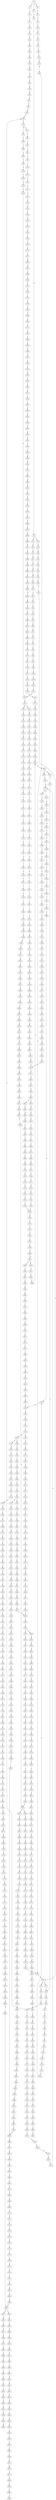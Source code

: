 strict digraph  {
	S0 -> S1 [ label = T ];
	S0 -> S2 [ label = C ];
	S0 -> S3 [ label = G ];
	S1 -> S4 [ label = C ];
	S2 -> S5 [ label = C ];
	S3 -> S6 [ label = C ];
	S4 -> S7 [ label = G ];
	S5 -> S8 [ label = G ];
	S6 -> S9 [ label = G ];
	S7 -> S10 [ label = T ];
	S8 -> S11 [ label = C ];
	S8 -> S12 [ label = T ];
	S9 -> S13 [ label = C ];
	S10 -> S14 [ label = A ];
	S11 -> S15 [ label = A ];
	S12 -> S16 [ label = A ];
	S13 -> S17 [ label = A ];
	S14 -> S18 [ label = C ];
	S15 -> S19 [ label = C ];
	S16 -> S20 [ label = C ];
	S17 -> S21 [ label = C ];
	S18 -> S22 [ label = T ];
	S19 -> S23 [ label = G ];
	S20 -> S24 [ label = G ];
	S21 -> S25 [ label = G ];
	S22 -> S26 [ label = T ];
	S23 -> S27 [ label = T ];
	S24 -> S28 [ label = T ];
	S25 -> S29 [ label = T ];
	S26 -> S30 [ label = C ];
	S27 -> S31 [ label = C ];
	S28 -> S32 [ label = C ];
	S29 -> S33 [ label = C ];
	S30 -> S34 [ label = A ];
	S31 -> S35 [ label = G ];
	S32 -> S36 [ label = C ];
	S33 -> S37 [ label = C ];
	S34 -> S38 [ label = A ];
	S35 -> S39 [ label = A ];
	S36 -> S40 [ label = A ];
	S37 -> S41 [ label = A ];
	S38 -> S42 [ label = G ];
	S39 -> S43 [ label = G ];
	S40 -> S44 [ label = G ];
	S41 -> S45 [ label = G ];
	S42 -> S46 [ label = C ];
	S43 -> S47 [ label = C ];
	S44 -> S48 [ label = C ];
	S45 -> S48 [ label = C ];
	S46 -> S49 [ label = G ];
	S47 -> S50 [ label = G ];
	S48 -> S51 [ label = T ];
	S48 -> S52 [ label = G ];
	S49 -> S53 [ label = A ];
	S50 -> S54 [ label = A ];
	S51 -> S55 [ label = T ];
	S52 -> S56 [ label = A ];
	S53 -> S57 [ label = G ];
	S54 -> S58 [ label = G ];
	S55 -> S59 [ label = C ];
	S56 -> S60 [ label = G ];
	S57 -> S61 [ label = T ];
	S58 -> S62 [ label = T ];
	S59 -> S63 [ label = A ];
	S60 -> S64 [ label = T ];
	S61 -> S65 [ label = C ];
	S62 -> S66 [ label = C ];
	S63 -> S67 [ label = C ];
	S64 -> S68 [ label = C ];
	S65 -> S69 [ label = C ];
	S66 -> S70 [ label = G ];
	S67 -> S71 [ label = G ];
	S68 -> S69 [ label = C ];
	S68 -> S72 [ label = T ];
	S69 -> S73 [ label = C ];
	S70 -> S74 [ label = A ];
	S71 -> S75 [ label = C ];
	S72 -> S76 [ label = C ];
	S73 -> S77 [ label = T ];
	S73 -> S78 [ label = G ];
	S74 -> S79 [ label = A ];
	S75 -> S80 [ label = C ];
	S76 -> S81 [ label = G ];
	S77 -> S82 [ label = C ];
	S78 -> S83 [ label = C ];
	S79 -> S84 [ label = C ];
	S80 -> S85 [ label = C ];
	S81 -> S86 [ label = T ];
	S82 -> S87 [ label = C ];
	S83 -> S88 [ label = C ];
	S84 -> S89 [ label = C ];
	S85 -> S90 [ label = T ];
	S86 -> S91 [ label = C ];
	S87 -> S92 [ label = G ];
	S88 -> S93 [ label = T ];
	S89 -> S94 [ label = T ];
	S90 -> S95 [ label = T ];
	S91 -> S96 [ label = T ];
	S92 -> S97 [ label = G ];
	S93 -> S98 [ label = G ];
	S94 -> S99 [ label = G ];
	S95 -> S100 [ label = C ];
	S96 -> S101 [ label = G ];
	S97 -> S102 [ label = T ];
	S98 -> S103 [ label = T ];
	S99 -> S104 [ label = T ];
	S100 -> S105 [ label = A ];
	S101 -> S106 [ label = T ];
	S102 -> S107 [ label = C ];
	S103 -> S108 [ label = C ];
	S104 -> S109 [ label = C ];
	S105 -> S110 [ label = T ];
	S106 -> S111 [ label = T ];
	S107 -> S112 [ label = T ];
	S108 -> S113 [ label = G ];
	S109 -> S114 [ label = G ];
	S110 -> S115 [ label = C ];
	S111 -> S116 [ label = C ];
	S112 -> S117 [ label = G ];
	S113 -> S118 [ label = C ];
	S114 -> S119 [ label = C ];
	S115 -> S120 [ label = C ];
	S116 -> S121 [ label = C ];
	S117 -> S122 [ label = G ];
	S118 -> S123 [ label = G ];
	S119 -> S123 [ label = G ];
	S120 -> S124 [ label = A ];
	S121 -> S125 [ label = G ];
	S122 -> S126 [ label = A ];
	S123 -> S127 [ label = C ];
	S124 -> S128 [ label = G ];
	S125 -> S129 [ label = T ];
	S126 -> S130 [ label = G ];
	S127 -> S131 [ label = G ];
	S127 -> S132 [ label = A ];
	S128 -> S133 [ label = A ];
	S129 -> S134 [ label = G ];
	S130 -> S135 [ label = G ];
	S131 -> S136 [ label = A ];
	S132 -> S137 [ label = A ];
	S133 -> S138 [ label = A ];
	S134 -> S139 [ label = G ];
	S135 -> S140 [ label = G ];
	S136 -> S141 [ label = G ];
	S137 -> S142 [ label = C ];
	S138 -> S143 [ label = C ];
	S139 -> S144 [ label = C ];
	S140 -> S145 [ label = T ];
	S141 -> S146 [ label = C ];
	S142 -> S147 [ label = C ];
	S143 -> S148 [ label = C ];
	S144 -> S149 [ label = C ];
	S145 -> S150 [ label = G ];
	S146 -> S151 [ label = A ];
	S147 -> S152 [ label = C ];
	S148 -> S153 [ label = A ];
	S148 -> S154 [ label = G ];
	S149 -> S155 [ label = C ];
	S150 -> S156 [ label = T ];
	S151 -> S157 [ label = G ];
	S152 -> S158 [ label = G ];
	S153 -> S159 [ label = G ];
	S153 -> S160 [ label = C ];
	S154 -> S161 [ label = G ];
	S155 -> S162 [ label = G ];
	S156 -> S163 [ label = T ];
	S157 -> S164 [ label = T ];
	S158 -> S165 [ label = T ];
	S159 -> S166 [ label = A ];
	S160 -> S167 [ label = C ];
	S161 -> S168 [ label = A ];
	S162 -> S169 [ label = T ];
	S163 -> S170 [ label = C ];
	S164 -> S171 [ label = G ];
	S165 -> S172 [ label = A ];
	S166 -> S173 [ label = C ];
	S167 -> S174 [ label = A ];
	S168 -> S175 [ label = C ];
	S169 -> S176 [ label = C ];
	S170 -> S177 [ label = C ];
	S171 -> S178 [ label = C ];
	S172 -> S179 [ label = C ];
	S173 -> S180 [ label = T ];
	S174 -> S181 [ label = C ];
	S175 -> S182 [ label = G ];
	S176 -> S183 [ label = C ];
	S177 -> S184 [ label = A ];
	S178 -> S185 [ label = A ];
	S179 -> S186 [ label = A ];
	S180 -> S187 [ label = C ];
	S181 -> S188 [ label = C ];
	S182 -> S189 [ label = C ];
	S183 -> S190 [ label = A ];
	S184 -> S191 [ label = G ];
	S185 -> S192 [ label = A ];
	S186 -> S193 [ label = G ];
	S187 -> S194 [ label = C ];
	S188 -> S195 [ label = C ];
	S189 -> S196 [ label = C ];
	S190 -> S197 [ label = G ];
	S191 -> S198 [ label = C ];
	S192 -> S199 [ label = C ];
	S193 -> S200 [ label = C ];
	S194 -> S201 [ label = C ];
	S195 -> S202 [ label = C ];
	S196 -> S203 [ label = C ];
	S197 -> S204 [ label = T ];
	S198 -> S205 [ label = A ];
	S199 -> S206 [ label = A ];
	S200 -> S207 [ label = A ];
	S201 -> S208 [ label = A ];
	S202 -> S209 [ label = T ];
	S203 -> S210 [ label = A ];
	S204 -> S211 [ label = A ];
	S205 -> S212 [ label = G ];
	S206 -> S213 [ label = G ];
	S207 -> S214 [ label = G ];
	S208 -> S215 [ label = T ];
	S209 -> S216 [ label = T ];
	S210 -> S217 [ label = T ];
	S211 -> S218 [ label = G ];
	S212 -> S219 [ label = A ];
	S213 -> S220 [ label = C ];
	S214 -> S221 [ label = G ];
	S215 -> S222 [ label = C ];
	S216 -> S223 [ label = C ];
	S217 -> S224 [ label = C ];
	S218 -> S225 [ label = G ];
	S218 -> S226 [ label = C ];
	S219 -> S227 [ label = T ];
	S220 -> S228 [ label = T ];
	S221 -> S229 [ label = T ];
	S222 -> S230 [ label = T ];
	S223 -> S231 [ label = C ];
	S223 -> S232 [ label = G ];
	S224 -> S233 [ label = G ];
	S225 -> S234 [ label = G ];
	S226 -> S235 [ label = T ];
	S227 -> S236 [ label = A ];
	S228 -> S237 [ label = A ];
	S229 -> S238 [ label = G ];
	S230 -> S239 [ label = G ];
	S231 -> S240 [ label = T ];
	S232 -> S241 [ label = A ];
	S233 -> S242 [ label = T ];
	S234 -> S243 [ label = T ];
	S235 -> S244 [ label = C ];
	S236 -> S245 [ label = A ];
	S237 -> S246 [ label = C ];
	S238 -> S247 [ label = C ];
	S239 -> S248 [ label = C ];
	S240 -> S249 [ label = G ];
	S241 -> S250 [ label = T ];
	S242 -> S251 [ label = C ];
	S243 -> S252 [ label = C ];
	S244 -> S253 [ label = C ];
	S245 -> S254 [ label = A ];
	S246 -> S255 [ label = G ];
	S247 -> S256 [ label = A ];
	S248 -> S257 [ label = C ];
	S249 -> S258 [ label = T ];
	S250 -> S259 [ label = C ];
	S251 -> S260 [ label = C ];
	S252 -> S261 [ label = A ];
	S253 -> S262 [ label = A ];
	S254 -> S263 [ label = A ];
	S255 -> S264 [ label = A ];
	S256 -> S265 [ label = C ];
	S257 -> S266 [ label = A ];
	S258 -> S267 [ label = C ];
	S259 -> S268 [ label = G ];
	S260 -> S269 [ label = T ];
	S261 -> S270 [ label = C ];
	S262 -> S271 [ label = C ];
	S263 -> S272 [ label = A ];
	S264 -> S273 [ label = G ];
	S265 -> S274 [ label = G ];
	S266 -> S275 [ label = G ];
	S267 -> S276 [ label = C ];
	S268 -> S277 [ label = T ];
	S269 -> S278 [ label = C ];
	S270 -> S279 [ label = T ];
	S271 -> S280 [ label = C ];
	S272 -> S281 [ label = C ];
	S273 -> S282 [ label = A ];
	S274 -> S283 [ label = C ];
	S275 -> S284 [ label = T ];
	S276 -> S285 [ label = T ];
	S277 -> S286 [ label = T ];
	S278 -> S287 [ label = T ];
	S279 -> S288 [ label = C ];
	S280 -> S289 [ label = G ];
	S281 -> S290 [ label = T ];
	S282 -> S291 [ label = A ];
	S283 -> S292 [ label = G ];
	S284 -> S293 [ label = C ];
	S285 -> S294 [ label = T ];
	S286 -> S295 [ label = T ];
	S287 -> S296 [ label = T ];
	S288 -> S297 [ label = G ];
	S289 -> S298 [ label = G ];
	S290 -> S299 [ label = T ];
	S291 -> S300 [ label = C ];
	S292 -> S301 [ label = G ];
	S293 -> S302 [ label = G ];
	S294 -> S303 [ label = G ];
	S295 -> S304 [ label = G ];
	S296 -> S305 [ label = C ];
	S297 -> S306 [ label = C ];
	S298 -> S307 [ label = A ];
	S299 -> S308 [ label = T ];
	S300 -> S309 [ label = T ];
	S301 -> S310 [ label = T ];
	S302 -> S311 [ label = T ];
	S303 -> S312 [ label = T ];
	S304 -> S313 [ label = T ];
	S305 -> S314 [ label = T ];
	S306 -> S315 [ label = T ];
	S307 -> S316 [ label = C ];
	S308 -> S317 [ label = G ];
	S309 -> S318 [ label = G ];
	S310 -> S319 [ label = G ];
	S311 -> S320 [ label = A ];
	S312 -> S321 [ label = A ];
	S313 -> S322 [ label = A ];
	S314 -> S323 [ label = C ];
	S315 -> S324 [ label = T ];
	S316 -> S325 [ label = G ];
	S317 -> S326 [ label = C ];
	S318 -> S327 [ label = G ];
	S319 -> S328 [ label = C ];
	S320 -> S329 [ label = A ];
	S321 -> S330 [ label = G ];
	S322 -> S331 [ label = G ];
	S323 -> S332 [ label = G ];
	S324 -> S333 [ label = C ];
	S325 -> S334 [ label = T ];
	S326 -> S335 [ label = C ];
	S327 -> S336 [ label = C ];
	S328 -> S337 [ label = C ];
	S329 -> S338 [ label = G ];
	S330 -> S339 [ label = G ];
	S331 -> S340 [ label = G ];
	S332 -> S341 [ label = G ];
	S333 -> S342 [ label = A ];
	S334 -> S343 [ label = C ];
	S335 -> S344 [ label = G ];
	S336 -> S345 [ label = G ];
	S337 -> S346 [ label = G ];
	S338 -> S347 [ label = A ];
	S339 -> S348 [ label = A ];
	S340 -> S349 [ label = A ];
	S341 -> S350 [ label = A ];
	S342 -> S351 [ label = T ];
	S343 -> S352 [ label = G ];
	S344 -> S353 [ label = T ];
	S345 -> S354 [ label = C ];
	S346 -> S355 [ label = C ];
	S347 -> S356 [ label = C ];
	S348 -> S357 [ label = G ];
	S349 -> S358 [ label = A ];
	S350 -> S359 [ label = G ];
	S351 -> S360 [ label = C ];
	S352 -> S361 [ label = T ];
	S353 -> S362 [ label = A ];
	S354 -> S363 [ label = A ];
	S355 -> S364 [ label = A ];
	S356 -> S365 [ label = G ];
	S357 -> S366 [ label = A ];
	S358 -> S367 [ label = A ];
	S359 -> S368 [ label = A ];
	S360 -> S369 [ label = C ];
	S361 -> S370 [ label = G ];
	S362 -> S371 [ label = G ];
	S363 -> S372 [ label = G ];
	S364 -> S373 [ label = A ];
	S365 -> S374 [ label = G ];
	S366 -> S375 [ label = G ];
	S367 -> S376 [ label = G ];
	S368 -> S377 [ label = G ];
	S369 -> S124 [ label = A ];
	S370 -> S378 [ label = A ];
	S371 -> S379 [ label = C ];
	S372 -> S380 [ label = C ];
	S373 -> S381 [ label = C ];
	S374 -> S382 [ label = C ];
	S375 -> S383 [ label = G ];
	S376 -> S384 [ label = G ];
	S377 -> S385 [ label = G ];
	S378 -> S386 [ label = C ];
	S379 -> S387 [ label = C ];
	S380 -> S388 [ label = G ];
	S381 -> S389 [ label = C ];
	S382 -> S390 [ label = T ];
	S383 -> S391 [ label = T ];
	S384 -> S392 [ label = T ];
	S385 -> S393 [ label = T ];
	S386 -> S394 [ label = C ];
	S387 -> S395 [ label = G ];
	S388 -> S396 [ label = G ];
	S389 -> S397 [ label = A ];
	S390 -> S398 [ label = C ];
	S391 -> S399 [ label = C ];
	S392 -> S400 [ label = C ];
	S393 -> S399 [ label = C ];
	S394 -> S401 [ label = G ];
	S395 -> S402 [ label = G ];
	S396 -> S403 [ label = G ];
	S397 -> S404 [ label = G ];
	S398 -> S405 [ label = T ];
	S399 -> S406 [ label = C ];
	S400 -> S407 [ label = C ];
	S401 -> S408 [ label = G ];
	S402 -> S409 [ label = T ];
	S403 -> S410 [ label = T ];
	S404 -> S411 [ label = T ];
	S405 -> S412 [ label = C ];
	S406 -> S413 [ label = C ];
	S407 -> S414 [ label = C ];
	S408 -> S415 [ label = T ];
	S409 -> S416 [ label = G ];
	S410 -> S417 [ label = G ];
	S411 -> S418 [ label = C ];
	S412 -> S419 [ label = G ];
	S413 -> S420 [ label = A ];
	S413 -> S421 [ label = G ];
	S414 -> S422 [ label = G ];
	S415 -> S423 [ label = C ];
	S416 -> S424 [ label = A ];
	S417 -> S425 [ label = C ];
	S418 -> S426 [ label = G ];
	S419 -> S427 [ label = A ];
	S420 -> S428 [ label = G ];
	S421 -> S429 [ label = G ];
	S422 -> S430 [ label = A ];
	S423 -> S431 [ label = G ];
	S424 -> S432 [ label = C ];
	S425 -> S433 [ label = C ];
	S426 -> S434 [ label = C ];
	S427 -> S435 [ label = A ];
	S428 -> S436 [ label = A ];
	S429 -> S437 [ label = A ];
	S430 -> S438 [ label = A ];
	S431 -> S439 [ label = C ];
	S432 -> S440 [ label = G ];
	S433 -> S441 [ label = G ];
	S434 -> S442 [ label = G ];
	S435 -> S443 [ label = G ];
	S436 -> S444 [ label = G ];
	S437 -> S445 [ label = G ];
	S438 -> S446 [ label = G ];
	S439 -> S447 [ label = G ];
	S440 -> S448 [ label = T ];
	S441 -> S449 [ label = C ];
	S442 -> S450 [ label = C ];
	S443 -> S451 [ label = T ];
	S444 -> S452 [ label = C ];
	S445 -> S453 [ label = G ];
	S446 -> S454 [ label = T ];
	S447 -> S455 [ label = T ];
	S448 -> S456 [ label = G ];
	S449 -> S457 [ label = C ];
	S450 -> S458 [ label = A ];
	S451 -> S459 [ label = C ];
	S452 -> S460 [ label = C ];
	S453 -> S461 [ label = C ];
	S454 -> S462 [ label = C ];
	S455 -> S463 [ label = A ];
	S456 -> S464 [ label = G ];
	S457 -> S465 [ label = G ];
	S458 -> S466 [ label = G ];
	S459 -> S467 [ label = G ];
	S460 -> S468 [ label = A ];
	S461 -> S469 [ label = G ];
	S462 -> S470 [ label = G ];
	S463 -> S471 [ label = G ];
	S464 -> S472 [ label = G ];
	S465 -> S473 [ label = G ];
	S466 -> S474 [ label = C ];
	S467 -> S475 [ label = C ];
	S468 -> S476 [ label = C ];
	S469 -> S477 [ label = T ];
	S470 -> S478 [ label = A ];
	S471 -> S479 [ label = C ];
	S472 -> S480 [ label = T ];
	S473 -> S481 [ label = T ];
	S474 -> S482 [ label = C ];
	S475 -> S483 [ label = G ];
	S476 -> S484 [ label = G ];
	S477 -> S485 [ label = G ];
	S478 -> S486 [ label = G ];
	S479 -> S487 [ label = C ];
	S480 -> S488 [ label = A ];
	S481 -> S489 [ label = G ];
	S482 -> S490 [ label = G ];
	S483 -> S491 [ label = G ];
	S484 -> S492 [ label = G ];
	S485 -> S493 [ label = G ];
	S486 -> S494 [ label = G ];
	S487 -> S495 [ label = G ];
	S488 -> S496 [ label = C ];
	S489 -> S497 [ label = G ];
	S490 -> S498 [ label = G ];
	S491 -> S499 [ label = C ];
	S492 -> S500 [ label = T ];
	S493 -> S501 [ label = T ];
	S494 -> S502 [ label = T ];
	S495 -> S503 [ label = C ];
	S496 -> S504 [ label = T ];
	S497 -> S505 [ label = T ];
	S498 -> S506 [ label = T ];
	S499 -> S507 [ label = T ];
	S500 -> S508 [ label = T ];
	S501 -> S509 [ label = A ];
	S502 -> S510 [ label = A ];
	S503 -> S511 [ label = T ];
	S504 -> S512 [ label = A ];
	S505 -> S513 [ label = G ];
	S506 -> S514 [ label = G ];
	S507 -> S515 [ label = A ];
	S508 -> S516 [ label = A ];
	S509 -> S517 [ label = T ];
	S510 -> S518 [ label = T ];
	S511 -> S519 [ label = G ];
	S512 -> S520 [ label = T ];
	S513 -> S521 [ label = G ];
	S514 -> S522 [ label = G ];
	S515 -> S523 [ label = T ];
	S516 -> S524 [ label = C ];
	S517 -> S525 [ label = G ];
	S518 -> S526 [ label = A ];
	S519 -> S527 [ label = G ];
	S520 -> S528 [ label = T ];
	S521 -> S529 [ label = A ];
	S522 -> S530 [ label = A ];
	S523 -> S531 [ label = A ];
	S524 -> S532 [ label = T ];
	S525 -> S533 [ label = A ];
	S526 -> S534 [ label = A ];
	S527 -> S535 [ label = A ];
	S528 -> S536 [ label = G ];
	S529 -> S537 [ label = A ];
	S530 -> S538 [ label = A ];
	S531 -> S539 [ label = G ];
	S532 -> S540 [ label = G ];
	S533 -> S541 [ label = G ];
	S534 -> S542 [ label = G ];
	S535 -> S543 [ label = A ];
	S536 -> S544 [ label = G ];
	S537 -> S545 [ label = C ];
	S538 -> S546 [ label = G ];
	S539 -> S547 [ label = T ];
	S540 -> S548 [ label = C ];
	S541 -> S549 [ label = C ];
	S542 -> S550 [ label = T ];
	S543 -> S551 [ label = G ];
	S544 -> S552 [ label = A ];
	S545 -> S553 [ label = C ];
	S546 -> S554 [ label = A ];
	S547 -> S555 [ label = A ];
	S548 -> S556 [ label = A ];
	S549 -> S557 [ label = G ];
	S550 -> S558 [ label = C ];
	S551 -> S559 [ label = A ];
	S552 -> S560 [ label = A ];
	S553 -> S561 [ label = T ];
	S554 -> S562 [ label = A ];
	S555 -> S563 [ label = G ];
	S556 -> S564 [ label = G ];
	S557 -> S565 [ label = G ];
	S558 -> S566 [ label = G ];
	S559 -> S567 [ label = A ];
	S560 -> S568 [ label = C ];
	S561 -> S569 [ label = C ];
	S562 -> S570 [ label = C ];
	S563 -> S571 [ label = C ];
	S564 -> S572 [ label = A ];
	S565 -> S573 [ label = T ];
	S566 -> S574 [ label = T ];
	S567 -> S570 [ label = C ];
	S568 -> S575 [ label = G ];
	S569 -> S576 [ label = G ];
	S570 -> S577 [ label = G ];
	S571 -> S578 [ label = C ];
	S572 -> S579 [ label = C ];
	S573 -> S580 [ label = C ];
	S574 -> S581 [ label = G ];
	S575 -> S582 [ label = G ];
	S576 -> S583 [ label = G ];
	S577 -> S584 [ label = G ];
	S578 -> S585 [ label = G ];
	S579 -> S586 [ label = G ];
	S580 -> S587 [ label = G ];
	S581 -> S588 [ label = G ];
	S582 -> S589 [ label = T ];
	S583 -> S590 [ label = C ];
	S584 -> S591 [ label = C ];
	S585 -> S592 [ label = A ];
	S586 -> S593 [ label = G ];
	S587 -> S594 [ label = C ];
	S588 -> S595 [ label = T ];
	S589 -> S596 [ label = A ];
	S590 -> S597 [ label = A ];
	S591 -> S598 [ label = A ];
	S592 -> S599 [ label = A ];
	S593 -> S600 [ label = A ];
	S594 -> S601 [ label = A ];
	S595 -> S602 [ label = A ];
	S596 -> S603 [ label = C ];
	S597 -> S604 [ label = C ];
	S598 -> S605 [ label = C ];
	S599 -> S606 [ label = A ];
	S600 -> S607 [ label = C ];
	S601 -> S608 [ label = C ];
	S602 -> S609 [ label = C ];
	S603 -> S610 [ label = G ];
	S604 -> S611 [ label = G ];
	S605 -> S612 [ label = C ];
	S605 -> S613 [ label = T ];
	S606 -> S614 [ label = C ];
	S607 -> S615 [ label = A ];
	S608 -> S616 [ label = G ];
	S609 -> S617 [ label = C ];
	S610 -> S618 [ label = A ];
	S611 -> S619 [ label = C ];
	S612 -> S620 [ label = G ];
	S613 -> S621 [ label = G ];
	S614 -> S622 [ label = C ];
	S615 -> S623 [ label = C ];
	S616 -> S624 [ label = C ];
	S617 -> S625 [ label = G ];
	S618 -> S626 [ label = A ];
	S619 -> S627 [ label = G ];
	S620 -> S628 [ label = G ];
	S621 -> S629 [ label = G ];
	S622 -> S630 [ label = C ];
	S623 -> S631 [ label = A ];
	S624 -> S632 [ label = G ];
	S625 -> S633 [ label = G ];
	S626 -> S634 [ label = G ];
	S627 -> S635 [ label = C ];
	S628 -> S636 [ label = G ];
	S629 -> S637 [ label = G ];
	S630 -> S638 [ label = C ];
	S631 -> S639 [ label = C ];
	S632 -> S640 [ label = C ];
	S633 -> S641 [ label = T ];
	S634 -> S642 [ label = A ];
	S635 -> S643 [ label = G ];
	S636 -> S644 [ label = A ];
	S637 -> S645 [ label = A ];
	S638 -> S646 [ label = G ];
	S639 -> S647 [ label = C ];
	S640 -> S643 [ label = G ];
	S641 -> S648 [ label = G ];
	S642 -> S649 [ label = A ];
	S643 -> S650 [ label = C ];
	S643 -> S651 [ label = G ];
	S644 -> S652 [ label = A ];
	S645 -> S653 [ label = A ];
	S646 -> S654 [ label = A ];
	S647 -> S655 [ label = T ];
	S648 -> S656 [ label = G ];
	S649 -> S657 [ label = G ];
	S650 -> S658 [ label = G ];
	S651 -> S659 [ label = C ];
	S652 -> S660 [ label = T ];
	S653 -> S661 [ label = C ];
	S654 -> S662 [ label = C ];
	S655 -> S663 [ label = C ];
	S656 -> S664 [ label = T ];
	S657 -> S665 [ label = T ];
	S658 -> S666 [ label = T ];
	S659 -> S667 [ label = T ];
	S660 -> S668 [ label = T ];
	S661 -> S669 [ label = T ];
	S662 -> S670 [ label = T ];
	S663 -> S671 [ label = T ];
	S664 -> S672 [ label = T ];
	S665 -> S673 [ label = G ];
	S666 -> S674 [ label = C ];
	S667 -> S675 [ label = G ];
	S668 -> S676 [ label = G ];
	S669 -> S677 [ label = G ];
	S670 -> S678 [ label = A ];
	S671 -> S679 [ label = A ];
	S672 -> S680 [ label = A ];
	S673 -> S681 [ label = T ];
	S674 -> S682 [ label = G ];
	S675 -> S683 [ label = G ];
	S676 -> S684 [ label = A ];
	S677 -> S685 [ label = G ];
	S678 -> S686 [ label = G ];
	S679 -> S687 [ label = G ];
	S680 -> S688 [ label = G ];
	S681 -> S689 [ label = C ];
	S682 -> S690 [ label = A ];
	S683 -> S691 [ label = A ];
	S684 -> S692 [ label = A ];
	S685 -> S693 [ label = A ];
	S686 -> S694 [ label = A ];
	S687 -> S695 [ label = A ];
	S688 -> S696 [ label = A ];
	S689 -> S697 [ label = C ];
	S690 -> S698 [ label = C ];
	S691 -> S699 [ label = A ];
	S692 -> S700 [ label = C ];
	S693 -> S701 [ label = C ];
	S694 -> S702 [ label = A ];
	S695 -> S703 [ label = A ];
	S696 -> S704 [ label = A ];
	S697 -> S705 [ label = T ];
	S698 -> S706 [ label = G ];
	S699 -> S707 [ label = T ];
	S700 -> S708 [ label = C ];
	S701 -> S709 [ label = C ];
	S702 -> S710 [ label = T ];
	S703 -> S711 [ label = C ];
	S704 -> S712 [ label = G ];
	S705 -> S713 [ label = G ];
	S706 -> S714 [ label = C ];
	S707 -> S715 [ label = G ];
	S708 -> S716 [ label = C ];
	S709 -> S717 [ label = C ];
	S710 -> S718 [ label = C ];
	S711 -> S719 [ label = G ];
	S712 -> S720 [ label = G ];
	S713 -> S721 [ label = G ];
	S714 -> S722 [ label = G ];
	S715 -> S723 [ label = G ];
	S716 -> S724 [ label = G ];
	S717 -> S725 [ label = G ];
	S718 -> S726 [ label = G ];
	S719 -> S727 [ label = A ];
	S720 -> S728 [ label = G ];
	S721 -> S729 [ label = C ];
	S722 -> S730 [ label = C ];
	S723 -> S731 [ label = G ];
	S724 -> S732 [ label = T ];
	S725 -> S733 [ label = T ];
	S726 -> S734 [ label = G ];
	S727 -> S735 [ label = G ];
	S728 -> S736 [ label = G ];
	S729 -> S737 [ label = C ];
	S730 -> S738 [ label = C ];
	S731 -> S739 [ label = G ];
	S732 -> S740 [ label = C ];
	S733 -> S741 [ label = C ];
	S734 -> S742 [ label = G ];
	S735 -> S743 [ label = G ];
	S736 -> S744 [ label = G ];
	S737 -> S745 [ label = T ];
	S738 -> S746 [ label = T ];
	S739 -> S747 [ label = T ];
	S740 -> S748 [ label = T ];
	S741 -> S749 [ label = T ];
	S742 -> S750 [ label = T ];
	S743 -> S751 [ label = T ];
	S744 -> S752 [ label = T ];
	S745 -> S753 [ label = G ];
	S746 -> S754 [ label = C ];
	S747 -> S755 [ label = C ];
	S748 -> S756 [ label = C ];
	S749 -> S756 [ label = C ];
	S750 -> S757 [ label = A ];
	S751 -> S758 [ label = G ];
	S752 -> S759 [ label = C ];
	S753 -> S760 [ label = G ];
	S754 -> S761 [ label = G ];
	S755 -> S762 [ label = C ];
	S756 -> S763 [ label = G ];
	S757 -> S764 [ label = T ];
	S758 -> S765 [ label = T ];
	S759 -> S766 [ label = C ];
	S760 -> S767 [ label = G ];
	S761 -> S768 [ label = G ];
	S762 -> S769 [ label = G ];
	S763 -> S770 [ label = G ];
	S764 -> S771 [ label = C ];
	S765 -> S772 [ label = C ];
	S766 -> S773 [ label = G ];
	S767 -> S774 [ label = T ];
	S768 -> S775 [ label = G ];
	S769 -> S776 [ label = C ];
	S770 -> S777 [ label = C ];
	S771 -> S778 [ label = C ];
	S772 -> S779 [ label = C ];
	S773 -> S780 [ label = T ];
	S774 -> S781 [ label = C ];
	S775 -> S782 [ label = C ];
	S776 -> S783 [ label = C ];
	S777 -> S784 [ label = A ];
	S778 -> S785 [ label = C ];
	S779 -> S786 [ label = C ];
	S780 -> S787 [ label = C ];
	S781 -> S788 [ label = C ];
	S782 -> S789 [ label = T ];
	S783 -> S790 [ label = G ];
	S784 -> S791 [ label = C ];
	S785 -> S792 [ label = G ];
	S786 -> S793 [ label = T ];
	S787 -> S794 [ label = G ];
	S788 -> S795 [ label = C ];
	S789 -> S796 [ label = C ];
	S790 -> S797 [ label = G ];
	S791 -> S798 [ label = C ];
	S792 -> S799 [ label = A ];
	S793 -> S800 [ label = G ];
	S794 -> S801 [ label = G ];
	S795 -> S802 [ label = G ];
	S796 -> S803 [ label = A ];
	S797 -> S804 [ label = A ];
	S798 -> S805 [ label = G ];
	S799 -> S806 [ label = A ];
	S800 -> S807 [ label = T ];
	S801 -> S808 [ label = A ];
	S802 -> S809 [ label = A ];
	S803 -> S810 [ label = C ];
	S804 -> S811 [ label = A ];
	S805 -> S812 [ label = A ];
	S806 -> S813 [ label = A ];
	S807 -> S814 [ label = C ];
	S808 -> S815 [ label = A ];
	S809 -> S816 [ label = G ];
	S810 -> S817 [ label = G ];
	S811 -> S818 [ label = C ];
	S812 -> S819 [ label = G ];
	S812 -> S820 [ label = A ];
	S813 -> S821 [ label = G ];
	S814 -> S822 [ label = C ];
	S815 -> S823 [ label = C ];
	S816 -> S824 [ label = T ];
	S817 -> S825 [ label = T ];
	S818 -> S826 [ label = T ];
	S819 -> S827 [ label = T ];
	S820 -> S828 [ label = T ];
	S821 -> S829 [ label = T ];
	S822 -> S830 [ label = T ];
	S823 -> S831 [ label = A ];
	S823 -> S832 [ label = T ];
	S824 -> S833 [ label = C ];
	S825 -> S834 [ label = C ];
	S826 -> S835 [ label = G ];
	S827 -> S836 [ label = C ];
	S828 -> S837 [ label = G ];
	S829 -> S838 [ label = G ];
	S830 -> S839 [ label = A ];
	S831 -> S840 [ label = G ];
	S832 -> S841 [ label = A ];
	S833 -> S842 [ label = C ];
	S834 -> S843 [ label = C ];
	S835 -> S844 [ label = C ];
	S836 -> S845 [ label = C ];
	S837 -> S846 [ label = T ];
	S838 -> S847 [ label = T ];
	S839 -> S848 [ label = C ];
	S840 -> S849 [ label = G ];
	S841 -> S850 [ label = C ];
	S842 -> S851 [ label = A ];
	S843 -> S852 [ label = A ];
	S844 -> S853 [ label = A ];
	S845 -> S851 [ label = A ];
	S846 -> S854 [ label = A ];
	S847 -> S855 [ label = C ];
	S848 -> S856 [ label = T ];
	S849 -> S857 [ label = A ];
	S850 -> S858 [ label = A ];
	S851 -> S859 [ label = G ];
	S852 -> S45 [ label = G ];
	S853 -> S860 [ label = A ];
	S854 -> S861 [ label = G ];
	S855 -> S862 [ label = G ];
	S856 -> S863 [ label = A ];
	S857 -> S864 [ label = A ];
	S858 -> S865 [ label = A ];
	S859 -> S866 [ label = T ];
	S859 -> S867 [ label = C ];
	S860 -> S868 [ label = C ];
	S861 -> S869 [ label = T ];
	S862 -> S870 [ label = T ];
	S863 -> S871 [ label = C ];
	S864 -> S872 [ label = T ];
	S865 -> S873 [ label = C ];
	S866 -> S874 [ label = A ];
	S867 -> S875 [ label = T ];
	S868 -> S876 [ label = C ];
	S869 -> S877 [ label = T ];
	S870 -> S878 [ label = C ];
	S871 -> S879 [ label = C ];
	S872 -> S880 [ label = A ];
	S873 -> S881 [ label = G ];
	S874 -> S218 [ label = G ];
	S875 -> S55 [ label = T ];
	S876 -> S882 [ label = A ];
	S877 -> S883 [ label = T ];
	S878 -> S884 [ label = G ];
	S879 -> S885 [ label = A ];
	S880 -> S886 [ label = G ];
	S881 -> S887 [ label = A ];
	S882 -> S888 [ label = G ];
	S883 -> S889 [ label = C ];
	S884 -> S890 [ label = G ];
	S885 -> S891 [ label = G ];
	S886 -> S892 [ label = T ];
	S887 -> S893 [ label = A ];
	S888 -> S894 [ label = A ];
	S889 -> S895 [ label = A ];
	S890 -> S896 [ label = A ];
	S891 -> S897 [ label = G ];
	S892 -> S898 [ label = C ];
	S893 -> S899 [ label = A ];
	S894 -> S900 [ label = A ];
	S895 -> S901 [ label = C ];
	S896 -> S902 [ label = A ];
	S897 -> S903 [ label = A ];
	S898 -> S904 [ label = T ];
	S899 -> S905 [ label = A ];
	S900 -> S906 [ label = C ];
	S901 -> S907 [ label = T ];
	S902 -> S823 [ label = C ];
	S903 -> S908 [ label = G ];
	S904 -> S909 [ label = C ];
	S905 -> S910 [ label = C ];
	S906 -> S911 [ label = A ];
	S907 -> S912 [ label = C ];
	S908 -> S913 [ label = A ];
	S909 -> S914 [ label = T ];
	S910 -> S915 [ label = A ];
	S911 -> S916 [ label = G ];
	S912 -> S917 [ label = C ];
	S913 -> S918 [ label = G ];
	S914 -> S919 [ label = C ];
	S915 -> S920 [ label = G ];
	S916 -> S921 [ label = C ];
	S917 -> S922 [ label = T ];
	S918 -> S923 [ label = T ];
	S919 -> S924 [ label = T ];
	S920 -> S925 [ label = A ];
	S921 -> S926 [ label = C ];
	S922 -> S927 [ label = T ];
	S923 -> S928 [ label = C ];
	S924 -> S929 [ label = G ];
	S925 -> S930 [ label = A ];
	S926 -> S931 [ label = G ];
	S927 -> S932 [ label = T ];
	S928 -> S933 [ label = A ];
	S929 -> S934 [ label = A ];
	S930 -> S935 [ label = G ];
	S931 -> S936 [ label = T ];
	S932 -> S937 [ label = C ];
	S933 -> S938 [ label = G ];
	S934 -> S939 [ label = G ];
	S935 -> S940 [ label = G ];
	S936 -> S941 [ label = C ];
	S937 -> S942 [ label = A ];
	S938 -> S943 [ label = G ];
	S939 -> S944 [ label = T ];
	S940 -> S945 [ label = G ];
	S941 -> S946 [ label = C ];
	S942 -> S947 [ label = T ];
	S943 -> S948 [ label = A ];
	S944 -> S949 [ label = A ];
	S945 -> S950 [ label = G ];
	S946 -> S951 [ label = T ];
	S947 -> S952 [ label = C ];
	S948 -> S953 [ label = C ];
	S950 -> S954 [ label = T ];
	S951 -> S955 [ label = C ];
	S952 -> S956 [ label = C ];
	S953 -> S957 [ label = C ];
	S954 -> S958 [ label = C ];
	S955 -> S959 [ label = T ];
	S956 -> S960 [ label = A ];
	S957 -> S961 [ label = A ];
	S958 -> S962 [ label = T ];
	S959 -> S963 [ label = G ];
	S960 -> S128 [ label = G ];
	S961 -> S964 [ label = G ];
	S962 -> S965 [ label = C ];
	S963 -> S966 [ label = T ];
	S964 -> S967 [ label = T ];
	S965 -> S968 [ label = T ];
	S966 -> S969 [ label = C ];
	S967 -> S970 [ label = C ];
	S968 -> S971 [ label = C ];
	S969 -> S972 [ label = G ];
	S970 -> S973 [ label = T ];
	S971 -> S974 [ label = G ];
	S972 -> S975 [ label = T ];
	S973 -> S976 [ label = C ];
	S974 -> S977 [ label = T ];
	S975 -> S978 [ label = G ];
	S976 -> S979 [ label = T ];
	S977 -> S980 [ label = G ];
	S978 -> S981 [ label = G ];
	S979 -> S982 [ label = G ];
	S980 -> S983 [ label = G ];
	S981 -> S984 [ label = T ];
	S982 -> S985 [ label = T ];
	S983 -> S986 [ label = T ];
	S984 -> S602 [ label = A ];
	S985 -> S987 [ label = A ];
	S986 -> S988 [ label = A ];
}
